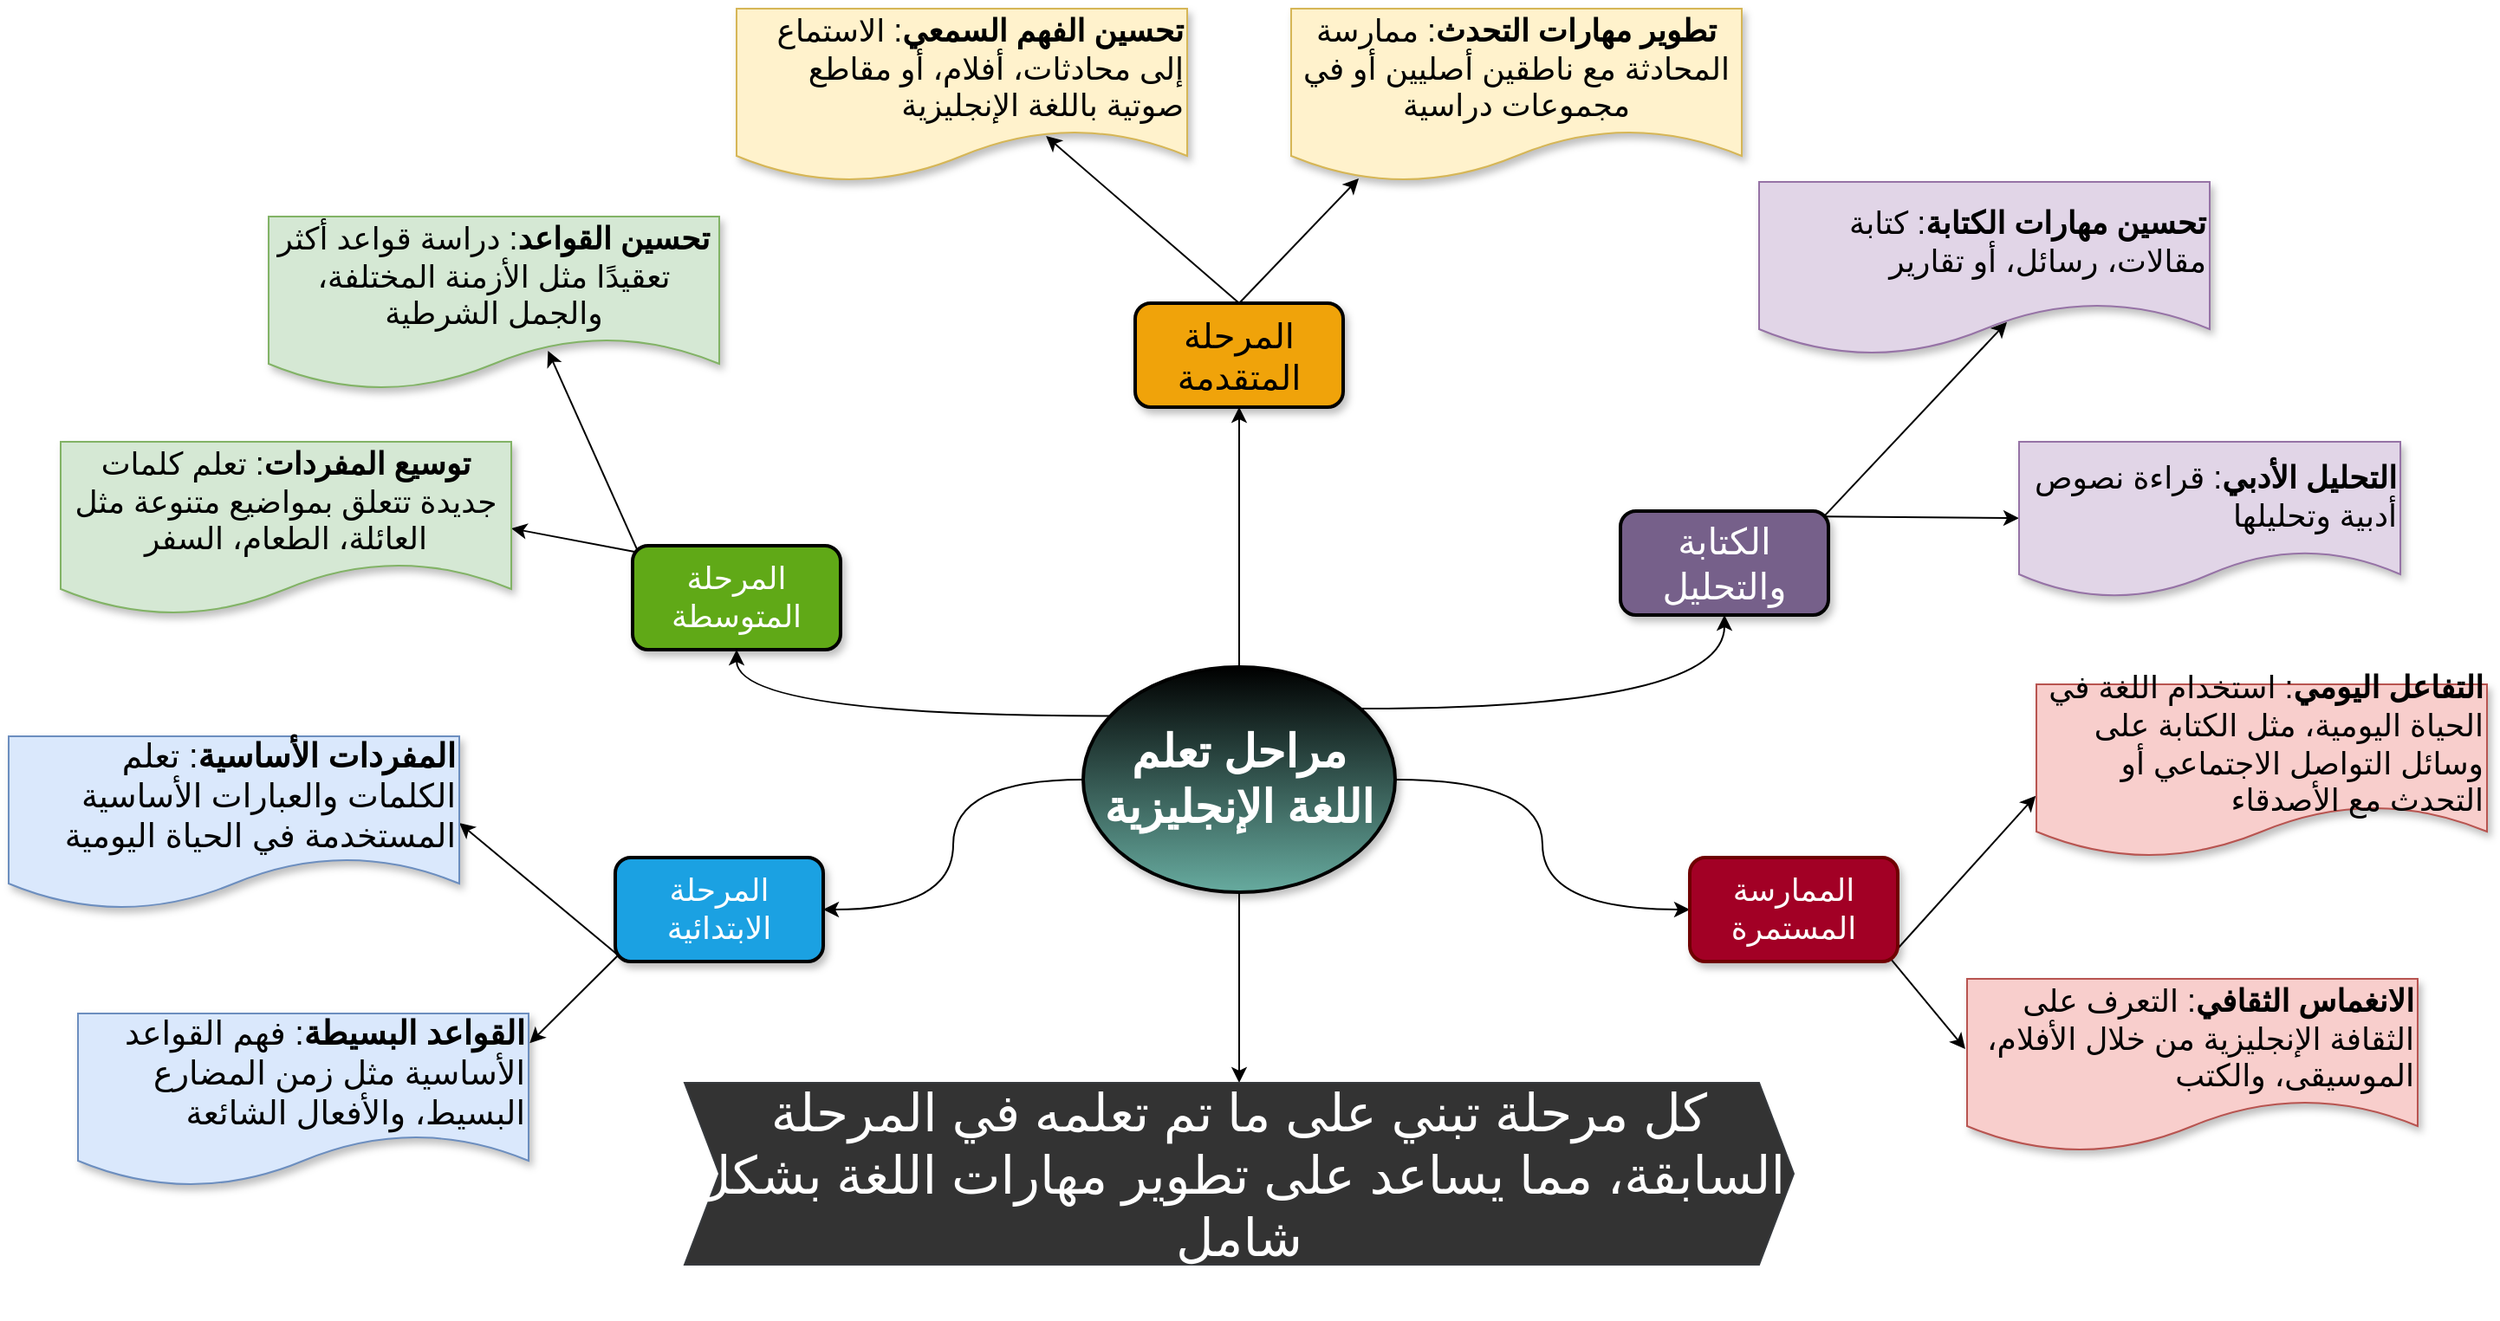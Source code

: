 <mxfile version="24.7.17">
  <diagram name="Page-1" id="HdG7aZG_9jgFCWQcGg3R">
    <mxGraphModel dx="1723" dy="783" grid="1" gridSize="10" guides="1" tooltips="1" connect="1" arrows="1" fold="1" page="1" pageScale="1" pageWidth="850" pageHeight="1100" math="0" shadow="0">
      <root>
        <mxCell id="0" />
        <mxCell id="1" parent="0" />
        <mxCell id="uEg3FXgKtTP-tcmUXmuS-28" value="" style="edgeStyle=orthogonalEdgeStyle;rounded=0;orthogonalLoop=1;jettySize=auto;html=1;curved=1;exitX=0.087;exitY=0.217;exitDx=0;exitDy=0;exitPerimeter=0;" parent="1" source="uEg3FXgKtTP-tcmUXmuS-1" target="uEg3FXgKtTP-tcmUXmuS-27" edge="1">
          <mxGeometry relative="1" as="geometry" />
        </mxCell>
        <mxCell id="uEg3FXgKtTP-tcmUXmuS-34" value="" style="edgeStyle=orthogonalEdgeStyle;rounded=0;orthogonalLoop=1;jettySize=auto;html=1;curved=1;" parent="1" source="uEg3FXgKtTP-tcmUXmuS-1" target="uEg3FXgKtTP-tcmUXmuS-8" edge="1">
          <mxGeometry relative="1" as="geometry" />
        </mxCell>
        <mxCell id="uEg3FXgKtTP-tcmUXmuS-36" value="" style="rounded=0;orthogonalLoop=1;jettySize=auto;html=1;" parent="1" source="uEg3FXgKtTP-tcmUXmuS-1" target="uEg3FXgKtTP-tcmUXmuS-35" edge="1">
          <mxGeometry relative="1" as="geometry" />
        </mxCell>
        <mxCell id="uEg3FXgKtTP-tcmUXmuS-44" value="" style="edgeStyle=orthogonalEdgeStyle;rounded=0;orthogonalLoop=1;jettySize=auto;html=1;curved=1;exitX=0.891;exitY=0.185;exitDx=0;exitDy=0;exitPerimeter=0;" parent="1" source="uEg3FXgKtTP-tcmUXmuS-1" target="uEg3FXgKtTP-tcmUXmuS-43" edge="1">
          <mxGeometry relative="1" as="geometry" />
        </mxCell>
        <mxCell id="uEg3FXgKtTP-tcmUXmuS-52" value="" style="edgeStyle=orthogonalEdgeStyle;rounded=0;orthogonalLoop=1;jettySize=auto;html=1;curved=1;" parent="1" source="uEg3FXgKtTP-tcmUXmuS-1" target="uEg3FXgKtTP-tcmUXmuS-51" edge="1">
          <mxGeometry relative="1" as="geometry" />
        </mxCell>
        <mxCell id="uEg3FXgKtTP-tcmUXmuS-63" value="" style="edgeStyle=orthogonalEdgeStyle;rounded=0;orthogonalLoop=1;jettySize=auto;html=1;" parent="1" source="uEg3FXgKtTP-tcmUXmuS-1" target="uEg3FXgKtTP-tcmUXmuS-62" edge="1">
          <mxGeometry relative="1" as="geometry" />
        </mxCell>
        <mxCell id="uEg3FXgKtTP-tcmUXmuS-1" value="&lt;font face=&quot;Helvetica&quot; color=&quot;#ffffff&quot; size=&quot;1&quot; style=&quot;&quot;&gt;&lt;b style=&quot;font-size: 26px;&quot;&gt;مراحل تعلم اللغة الإنجليزية&lt;/b&gt;&lt;/font&gt;" style="ellipse;whiteSpace=wrap;html=1;fillColor=#67AB9F;gradientDirection=north;shadow=1;strokeWidth=2;strokeColor=#000000;gradientColor=default;" parent="1" vertex="1">
          <mxGeometry x="640" y="920" width="180" height="130" as="geometry" />
        </mxCell>
        <mxCell id="uEg3FXgKtTP-tcmUXmuS-24" value="" style="rounded=0;orthogonalLoop=1;jettySize=auto;html=1;elbow=vertical;entryX=1;entryY=0.5;entryDx=0;entryDy=0;exitX=0.014;exitY=0.94;exitDx=0;exitDy=0;exitPerimeter=0;" parent="1" source="uEg3FXgKtTP-tcmUXmuS-8" target="uEg3FXgKtTP-tcmUXmuS-23" edge="1">
          <mxGeometry relative="1" as="geometry" />
        </mxCell>
        <mxCell id="uEg3FXgKtTP-tcmUXmuS-26" value="" style="rounded=0;orthogonalLoop=1;jettySize=auto;html=1;exitX=0.013;exitY=0.942;exitDx=0;exitDy=0;entryX=0.991;entryY=0.19;entryDx=0;entryDy=0;entryPerimeter=0;exitPerimeter=0;" parent="1" source="uEg3FXgKtTP-tcmUXmuS-8" target="uEg3FXgKtTP-tcmUXmuS-25" edge="1">
          <mxGeometry relative="1" as="geometry" />
        </mxCell>
        <mxCell id="uEg3FXgKtTP-tcmUXmuS-8" value="&lt;font style=&quot;font-size: 18px;&quot;&gt;المرحلة الابتدائية&lt;/font&gt;" style="rounded=1;whiteSpace=wrap;html=1;fillColor=#1ba1e2;strokeColor=#000000;fontColor=#ffffff;shadow=1;strokeWidth=2;" parent="1" vertex="1">
          <mxGeometry x="370" y="1030" width="120" height="60" as="geometry" />
        </mxCell>
        <mxCell id="uEg3FXgKtTP-tcmUXmuS-23" value="&lt;font style=&quot;font-size: 19px;&quot;&gt;&lt;strong style=&quot;&quot;&gt;المفردات الأساسية&lt;/strong&gt;: تعلم الكلمات والعبارات الأساسية المستخدمة في الحياة اليومية&lt;/font&gt;" style="shape=document;whiteSpace=wrap;html=1;boundedLbl=1;rounded=1;align=right;fillColor=#dae8fc;strokeColor=#6c8ebf;strokeWidth=1;shadow=1;" parent="1" vertex="1">
          <mxGeometry x="20" y="960" width="260" height="100" as="geometry" />
        </mxCell>
        <mxCell id="uEg3FXgKtTP-tcmUXmuS-25" value="&lt;font style=&quot;font-size: 19px;&quot;&gt;&lt;strong&gt;القواعد البسيطة&lt;/strong&gt;: فهم القواعد الأساسية مثل زمن المضارع البسيط، والأفعال الشائعة&lt;/font&gt;" style="shape=document;whiteSpace=wrap;html=1;boundedLbl=1;rounded=1;align=right;strokeWidth=1;perimeterSpacing=3;fillColor=#dae8fc;strokeColor=#6c8ebf;shadow=1;" parent="1" vertex="1">
          <mxGeometry x="60" y="1120" width="260" height="100" as="geometry" />
        </mxCell>
        <mxCell id="uEg3FXgKtTP-tcmUXmuS-30" value="" style="rounded=0;orthogonalLoop=1;jettySize=auto;html=1;entryX=1;entryY=0.5;entryDx=0;entryDy=0;exitX=0.032;exitY=0.066;exitDx=0;exitDy=0;exitPerimeter=0;" parent="1" source="uEg3FXgKtTP-tcmUXmuS-27" target="uEg3FXgKtTP-tcmUXmuS-29" edge="1">
          <mxGeometry relative="1" as="geometry" />
        </mxCell>
        <mxCell id="uEg3FXgKtTP-tcmUXmuS-32" value="" style="rounded=0;orthogonalLoop=1;jettySize=auto;html=1;exitX=0.023;exitY=0.042;exitDx=0;exitDy=0;entryX=0.62;entryY=0.775;entryDx=0;entryDy=0;entryPerimeter=0;exitPerimeter=0;" parent="1" source="uEg3FXgKtTP-tcmUXmuS-27" target="uEg3FXgKtTP-tcmUXmuS-31" edge="1">
          <mxGeometry relative="1" as="geometry">
            <mxPoint x="360" y="860" as="sourcePoint" />
          </mxGeometry>
        </mxCell>
        <mxCell id="uEg3FXgKtTP-tcmUXmuS-27" value="&lt;font style=&quot;font-size: 18px;&quot;&gt;المرحلة المتوسطة&lt;/font&gt;" style="rounded=1;whiteSpace=wrap;html=1;fillColor=#60a917;fontColor=#ffffff;strokeColor=#000000;shadow=1;glass=0;strokeWidth=2;" parent="1" vertex="1">
          <mxGeometry x="380" y="850" width="120" height="60" as="geometry" />
        </mxCell>
        <mxCell id="uEg3FXgKtTP-tcmUXmuS-29" value="&lt;font style=&quot;font-size: 18px;&quot;&gt;&lt;strong&gt;توسيع المفردات&lt;/strong&gt;: تعلم كلمات جديدة تتعلق بمواضيع متنوعة مثل العائلة، الطعام، السفر&lt;/font&gt;" style="shape=document;whiteSpace=wrap;html=1;boundedLbl=1;rounded=1;fillColor=#d5e8d4;strokeColor=#82b366;shadow=1;" parent="1" vertex="1">
          <mxGeometry x="50" y="790" width="260" height="100" as="geometry" />
        </mxCell>
        <mxCell id="uEg3FXgKtTP-tcmUXmuS-31" value="&lt;font style=&quot;font-size: 18px;&quot;&gt;&lt;strong&gt;تحسين القواعد&lt;/strong&gt;: دراسة قواعد أكثر تعقيدًا مثل الأزمنة المختلفة، والجمل الشرطية&lt;/font&gt;" style="shape=document;whiteSpace=wrap;html=1;boundedLbl=1;rounded=1;fillColor=#d5e8d4;strokeColor=#82b366;shadow=1;" parent="1" vertex="1">
          <mxGeometry x="170" y="660" width="260" height="100" as="geometry" />
        </mxCell>
        <mxCell id="uEg3FXgKtTP-tcmUXmuS-40" value="" style="rounded=0;orthogonalLoop=1;jettySize=auto;html=1;entryX=0.676;entryY=0.703;entryDx=0;entryDy=0;entryPerimeter=0;exitX=0.5;exitY=0;exitDx=0;exitDy=0;" parent="1" source="uEg3FXgKtTP-tcmUXmuS-35" target="uEg3FXgKtTP-tcmUXmuS-39" edge="1">
          <mxGeometry relative="1" as="geometry" />
        </mxCell>
        <mxCell id="uEg3FXgKtTP-tcmUXmuS-42" value="" style="rounded=0;orthogonalLoop=1;jettySize=auto;html=1;exitX=0.5;exitY=0;exitDx=0;exitDy=0;entryX=0.184;entryY=0.875;entryDx=0;entryDy=0;entryPerimeter=0;" parent="1" source="uEg3FXgKtTP-tcmUXmuS-35" target="uEg3FXgKtTP-tcmUXmuS-41" edge="1">
          <mxGeometry relative="1" as="geometry" />
        </mxCell>
        <mxCell id="uEg3FXgKtTP-tcmUXmuS-35" value="&lt;font style=&quot;font-size: 20px;&quot;&gt;المرحلة المتقدمة&lt;/font&gt;" style="rounded=1;whiteSpace=wrap;html=1;fillColor=#f0a30a;fontColor=#000000;strokeColor=#000000;shadow=1;strokeWidth=2;" parent="1" vertex="1">
          <mxGeometry x="670" y="710" width="120" height="60" as="geometry" />
        </mxCell>
        <mxCell id="uEg3FXgKtTP-tcmUXmuS-39" value="&lt;div style=&quot;&quot;&gt;&lt;strong style=&quot;font-size: 18px; background-color: initial;&quot;&gt;تحسين الفهم السمعي&lt;/strong&gt;&lt;span style=&quot;font-size: 18px; background-color: initial;&quot;&gt;: الاستماع إلى محادثات، أفلام، أو مقاطع صوتية باللغة الإنجليزية&lt;/span&gt;&lt;/div&gt;" style="shape=document;whiteSpace=wrap;html=1;boundedLbl=1;rounded=1;align=right;fillColor=#fff2cc;strokeColor=#d6b656;perimeterSpacing=8;shadow=1;" parent="1" vertex="1">
          <mxGeometry x="440" y="540" width="260" height="100" as="geometry" />
        </mxCell>
        <mxCell id="uEg3FXgKtTP-tcmUXmuS-41" value="&lt;font style=&quot;font-size: 18px;&quot;&gt;&lt;strong&gt;تطوير مهارات التحدث&lt;/strong&gt;: ممارسة المحادثة مع ناطقين أصليين أو في مجموعات دراسية&lt;/font&gt;" style="shape=document;whiteSpace=wrap;html=1;boundedLbl=1;rounded=1;fillColor=#fff2cc;strokeColor=#d6b656;perimeterSpacing=14;shadow=1;" parent="1" vertex="1">
          <mxGeometry x="760" y="540" width="260" height="100" as="geometry" />
        </mxCell>
        <mxCell id="uEg3FXgKtTP-tcmUXmuS-46" value="" style="rounded=0;orthogonalLoop=1;jettySize=auto;html=1;entryX=0.55;entryY=0.809;entryDx=0;entryDy=0;entryPerimeter=0;exitX=0.978;exitY=0.053;exitDx=0;exitDy=0;exitPerimeter=0;" parent="1" source="uEg3FXgKtTP-tcmUXmuS-43" target="uEg3FXgKtTP-tcmUXmuS-45" edge="1">
          <mxGeometry relative="1" as="geometry" />
        </mxCell>
        <mxCell id="uEg3FXgKtTP-tcmUXmuS-48" value="" style="rounded=0;orthogonalLoop=1;jettySize=auto;html=1;exitX=0.974;exitY=0.053;exitDx=0;exitDy=0;exitPerimeter=0;" parent="1" source="uEg3FXgKtTP-tcmUXmuS-43" target="uEg3FXgKtTP-tcmUXmuS-47" edge="1">
          <mxGeometry relative="1" as="geometry">
            <mxPoint x="1071" y="840" as="sourcePoint" />
          </mxGeometry>
        </mxCell>
        <mxCell id="uEg3FXgKtTP-tcmUXmuS-43" value="&lt;font style=&quot;font-size: 21px;&quot;&gt;الكتابة والتحليل&lt;/font&gt;" style="rounded=1;whiteSpace=wrap;html=1;fillColor=#76608a;fontColor=#ffffff;strokeColor=#000000;shadow=1;strokeWidth=2;" parent="1" vertex="1">
          <mxGeometry x="950" y="830" width="120" height="60" as="geometry" />
        </mxCell>
        <mxCell id="uEg3FXgKtTP-tcmUXmuS-45" value="&lt;font style=&quot;font-size: 18px;&quot;&gt;&lt;strong&gt;تحسين مهارات الكتابة&lt;/strong&gt;: كتابة مقالات، رسائل، أو تقارير&lt;/font&gt;" style="shape=document;whiteSpace=wrap;html=1;boundedLbl=1;rounded=1;align=right;shadow=1;fillColor=#e1d5e7;strokeColor=#9673a6;" parent="1" vertex="1">
          <mxGeometry x="1030" y="640" width="260" height="100" as="geometry" />
        </mxCell>
        <mxCell id="uEg3FXgKtTP-tcmUXmuS-47" value="&lt;font style=&quot;font-size: 18px;&quot;&gt;&lt;strong&gt;التحليل الأدبي&lt;/strong&gt;: قراءة نصوص أدبية وتحليلها&lt;/font&gt;" style="shape=document;whiteSpace=wrap;html=1;boundedLbl=1;rounded=1;fillColor=#e1d5e7;strokeColor=#9673a6;shadow=1;align=right;" parent="1" vertex="1">
          <mxGeometry x="1180" y="790" width="220" height="90" as="geometry" />
        </mxCell>
        <mxCell id="uEg3FXgKtTP-tcmUXmuS-50" style="edgeStyle=orthogonalEdgeStyle;rounded=0;orthogonalLoop=1;jettySize=auto;html=1;exitX=0.5;exitY=1;exitDx=0;exitDy=0;" parent="1" source="uEg3FXgKtTP-tcmUXmuS-43" target="uEg3FXgKtTP-tcmUXmuS-43" edge="1">
          <mxGeometry relative="1" as="geometry" />
        </mxCell>
        <mxCell id="uEg3FXgKtTP-tcmUXmuS-54" value="" style="rounded=0;orthogonalLoop=1;jettySize=auto;html=1;entryX=-0.004;entryY=0.405;entryDx=0;entryDy=0;entryPerimeter=0;exitX=0.959;exitY=0.958;exitDx=0;exitDy=0;exitPerimeter=0;" parent="1" source="uEg3FXgKtTP-tcmUXmuS-51" target="uEg3FXgKtTP-tcmUXmuS-53" edge="1">
          <mxGeometry relative="1" as="geometry" />
        </mxCell>
        <mxCell id="uEg3FXgKtTP-tcmUXmuS-56" value="" style="rounded=0;orthogonalLoop=1;jettySize=auto;html=1;exitX=0.967;exitY=0.948;exitDx=0;exitDy=0;exitPerimeter=0;entryX=0.006;entryY=0.638;entryDx=0;entryDy=0;entryPerimeter=0;" parent="1" source="uEg3FXgKtTP-tcmUXmuS-51" target="uEg3FXgKtTP-tcmUXmuS-55" edge="1">
          <mxGeometry relative="1" as="geometry" />
        </mxCell>
        <mxCell id="uEg3FXgKtTP-tcmUXmuS-51" value="&lt;font style=&quot;font-size: 18px;&quot;&gt;الممارسة المستمرة&lt;/font&gt;" style="rounded=1;whiteSpace=wrap;html=1;strokeWidth=2;fillColor=#a20025;strokeColor=#6F0000;fontColor=#ffffff;shadow=1;" parent="1" vertex="1">
          <mxGeometry x="990" y="1030" width="120" height="60" as="geometry" />
        </mxCell>
        <mxCell id="uEg3FXgKtTP-tcmUXmuS-53" value="&lt;font style=&quot;font-size: 18px;&quot;&gt;&lt;strong&gt;الانغماس الثقافي&lt;/strong&gt;: التعرف على الثقافة الإنجليزية من خلال الأفلام، الموسيقى، والكتب&lt;/font&gt;" style="shape=document;whiteSpace=wrap;html=1;boundedLbl=1;rounded=1;fillColor=#f8cecc;strokeColor=#b85450;align=right;shadow=1;" parent="1" vertex="1">
          <mxGeometry x="1150" y="1100" width="260" height="100" as="geometry" />
        </mxCell>
        <mxCell id="uEg3FXgKtTP-tcmUXmuS-55" value="&lt;font style=&quot;font-size: 18px;&quot;&gt;&lt;strong&gt;التفاعل اليومي&lt;/strong&gt;: استخدام اللغة في الحياة اليومية، مثل الكتابة على وسائل التواصل&amp;nbsp;الاجتماعي أو التحدث مع الأصدقاء&lt;/font&gt;" style="shape=document;whiteSpace=wrap;html=1;boundedLbl=1;rounded=1;perimeterSpacing=2;align=right;fillColor=#f8cecc;strokeColor=#b85450;shadow=1;" parent="1" vertex="1">
          <mxGeometry x="1190" y="930" width="260" height="100" as="geometry" />
        </mxCell>
        <mxCell id="uEg3FXgKtTP-tcmUXmuS-62" value="&lt;div style=&quot;font-size: 30px;&quot; data-complete=&quot;true&quot; class=&quot;ChatMessage_chatMessage__xkgHx&quot;&gt;&lt;div style=&quot;&quot; class=&quot;ChatMessage_messageRow__DHlnq&quot;&gt;&lt;div style=&quot;&quot; class=&quot;ChatMessage_messageWrapper__4Ugd6&quot;&gt;&lt;div style=&quot;&quot; class=&quot;Message_rowWithFooter__FShU6&quot;&gt;&lt;div style=&quot;&quot; class=&quot;Message_row__ug_UU&quot;&gt;&lt;div style=&quot;&quot; class=&quot;Message_leftSideMessageBubble__VPdk6&quot;&gt;&lt;div style=&quot;&quot; class=&quot;Markdown_markdownContainer__Tz3HQ&quot;&gt;&lt;p style=&quot;&quot;&gt;&lt;font color=&quot;#ffffff&quot; style=&quot;font-size: 30px;&quot;&gt;كل مرحلة تبني على ما تم تعلمه في المرحلة السابقة، مما يساعد على تطوير مهارات اللغة بشكل شامل&lt;/font&gt;&lt;/p&gt;&lt;/div&gt;&lt;/div&gt;&lt;/div&gt;&lt;/div&gt;&lt;/div&gt;&lt;/div&gt;&lt;/div&gt;" style="shape=step;perimeter=stepPerimeter;whiteSpace=wrap;html=1;fixedSize=1;fillColor=#333333;strokeColor=#36393d;" parent="1" vertex="1">
          <mxGeometry x="410" y="1160" width="640" height="105" as="geometry" />
        </mxCell>
      </root>
    </mxGraphModel>
  </diagram>
</mxfile>
